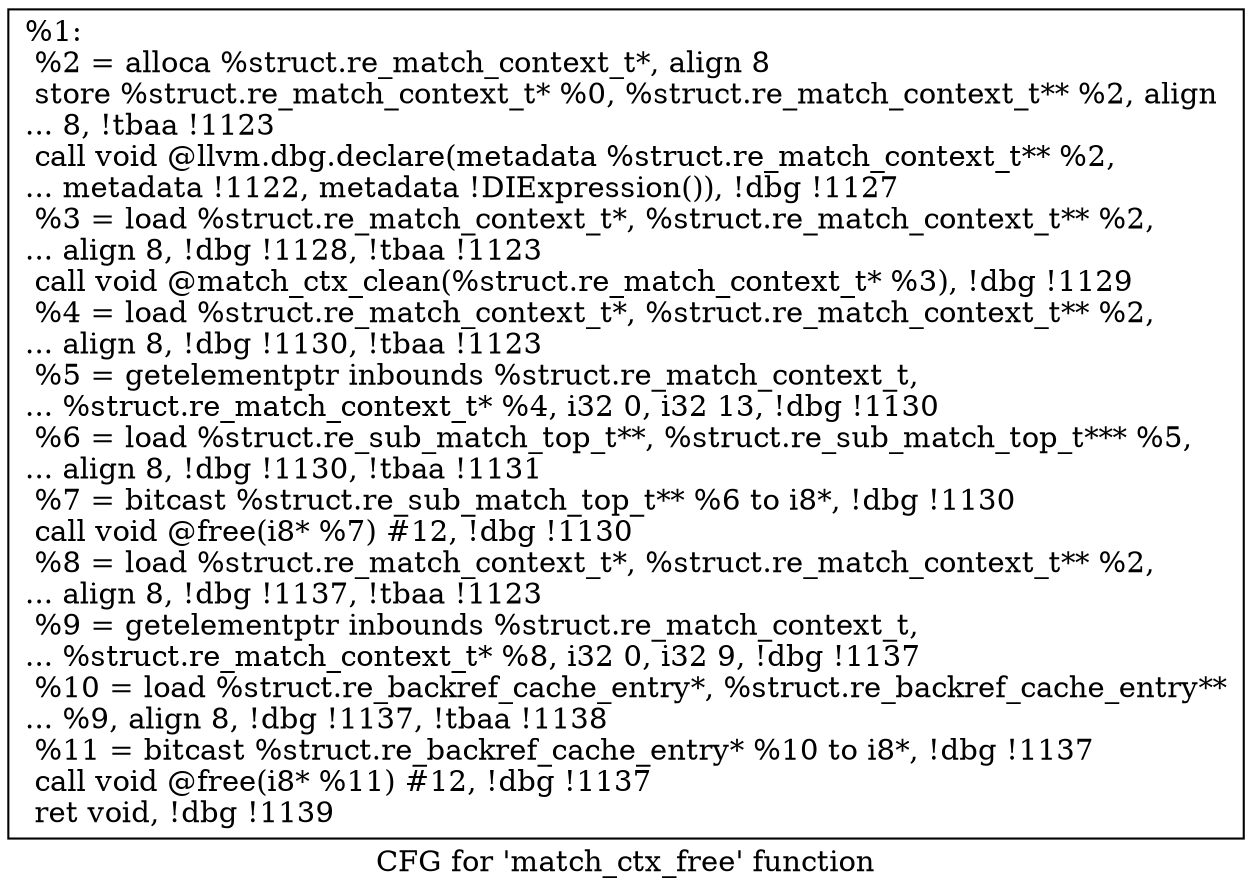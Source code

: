 digraph "CFG for 'match_ctx_free' function" {
	label="CFG for 'match_ctx_free' function";

	Node0xe1abc0 [shape=record,label="{%1:\l  %2 = alloca %struct.re_match_context_t*, align 8\l  store %struct.re_match_context_t* %0, %struct.re_match_context_t** %2, align\l... 8, !tbaa !1123\l  call void @llvm.dbg.declare(metadata %struct.re_match_context_t** %2,\l... metadata !1122, metadata !DIExpression()), !dbg !1127\l  %3 = load %struct.re_match_context_t*, %struct.re_match_context_t** %2,\l... align 8, !dbg !1128, !tbaa !1123\l  call void @match_ctx_clean(%struct.re_match_context_t* %3), !dbg !1129\l  %4 = load %struct.re_match_context_t*, %struct.re_match_context_t** %2,\l... align 8, !dbg !1130, !tbaa !1123\l  %5 = getelementptr inbounds %struct.re_match_context_t,\l... %struct.re_match_context_t* %4, i32 0, i32 13, !dbg !1130\l  %6 = load %struct.re_sub_match_top_t**, %struct.re_sub_match_top_t*** %5,\l... align 8, !dbg !1130, !tbaa !1131\l  %7 = bitcast %struct.re_sub_match_top_t** %6 to i8*, !dbg !1130\l  call void @free(i8* %7) #12, !dbg !1130\l  %8 = load %struct.re_match_context_t*, %struct.re_match_context_t** %2,\l... align 8, !dbg !1137, !tbaa !1123\l  %9 = getelementptr inbounds %struct.re_match_context_t,\l... %struct.re_match_context_t* %8, i32 0, i32 9, !dbg !1137\l  %10 = load %struct.re_backref_cache_entry*, %struct.re_backref_cache_entry**\l... %9, align 8, !dbg !1137, !tbaa !1138\l  %11 = bitcast %struct.re_backref_cache_entry* %10 to i8*, !dbg !1137\l  call void @free(i8* %11) #12, !dbg !1137\l  ret void, !dbg !1139\l}"];
}
